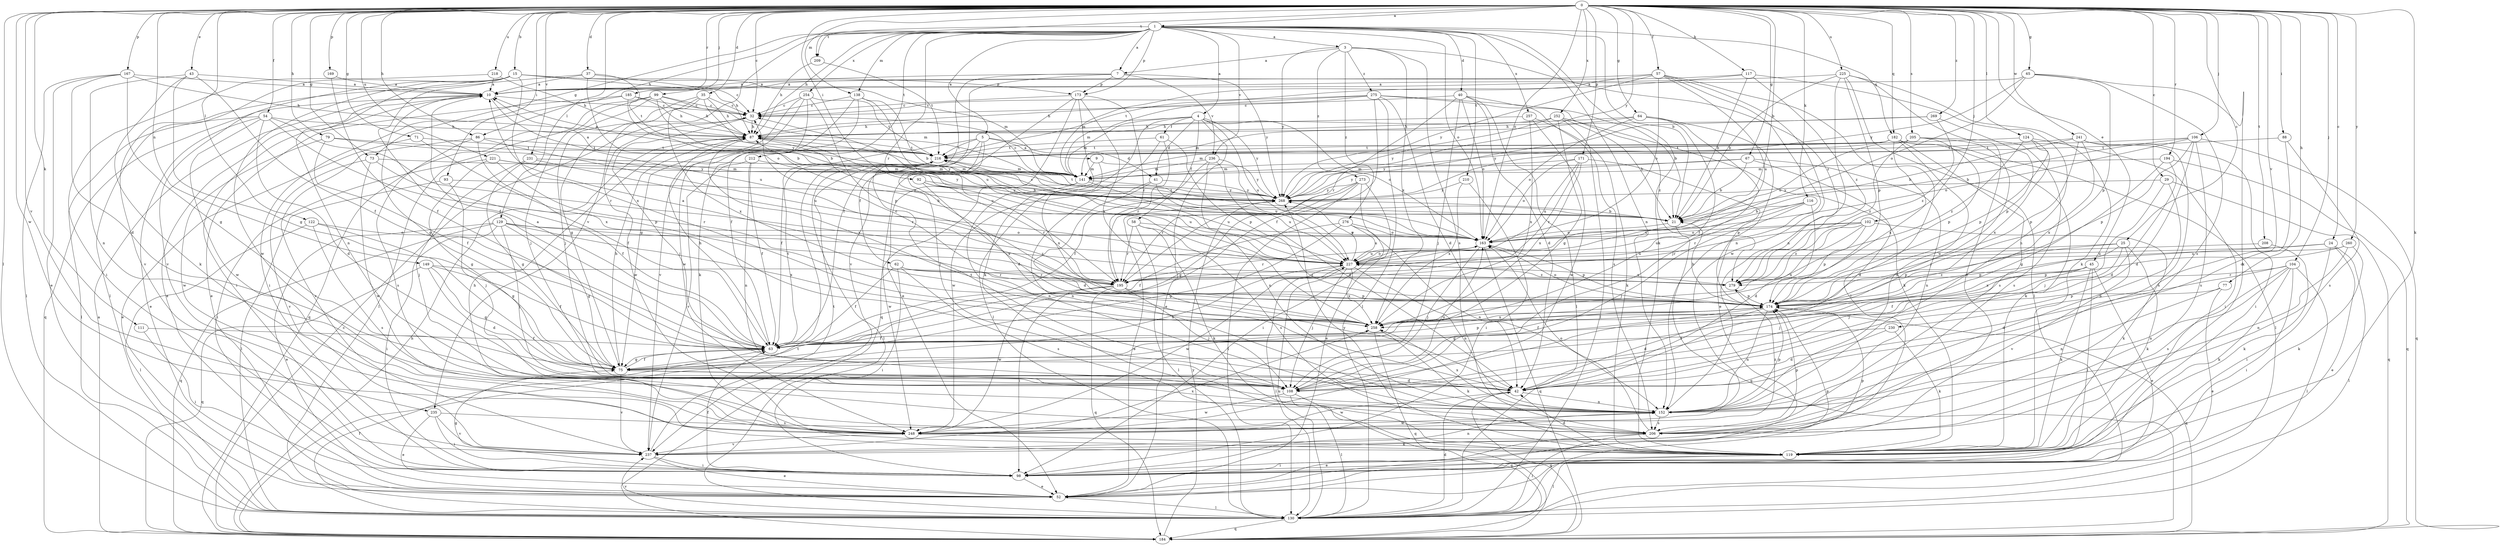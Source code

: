 strict digraph  {
0;
1;
3;
4;
5;
7;
9;
10;
15;
21;
24;
25;
29;
32;
35;
37;
40;
41;
42;
43;
45;
52;
54;
57;
58;
61;
62;
63;
64;
65;
67;
71;
73;
75;
77;
79;
86;
87;
88;
92;
93;
98;
99;
102;
104;
106;
108;
111;
116;
117;
119;
122;
124;
129;
130;
138;
141;
149;
152;
163;
167;
169;
171;
173;
174;
182;
184;
185;
194;
195;
205;
206;
208;
209;
210;
212;
216;
218;
221;
225;
227;
230;
231;
235;
236;
237;
241;
248;
252;
254;
257;
258;
260;
268;
269;
273;
275;
276;
279;
0 -> 1  [label=a];
0 -> 15  [label=b];
0 -> 21  [label=b];
0 -> 24  [label=c];
0 -> 25  [label=c];
0 -> 29  [label=c];
0 -> 32  [label=c];
0 -> 35  [label=d];
0 -> 37  [label=d];
0 -> 43  [label=e];
0 -> 45  [label=e];
0 -> 54  [label=f];
0 -> 57  [label=f];
0 -> 64  [label=g];
0 -> 65  [label=g];
0 -> 67  [label=g];
0 -> 71  [label=g];
0 -> 73  [label=g];
0 -> 77  [label=h];
0 -> 79  [label=h];
0 -> 86  [label=h];
0 -> 88  [label=i];
0 -> 92  [label=i];
0 -> 93  [label=i];
0 -> 99  [label=j];
0 -> 102  [label=j];
0 -> 104  [label=j];
0 -> 106  [label=j];
0 -> 111  [label=k];
0 -> 116  [label=k];
0 -> 117  [label=k];
0 -> 119  [label=k];
0 -> 122  [label=l];
0 -> 124  [label=l];
0 -> 129  [label=l];
0 -> 130  [label=l];
0 -> 138  [label=m];
0 -> 149  [label=n];
0 -> 163  [label=o];
0 -> 167  [label=p];
0 -> 169  [label=p];
0 -> 171  [label=p];
0 -> 182  [label=q];
0 -> 185  [label=r];
0 -> 194  [label=r];
0 -> 205  [label=s];
0 -> 208  [label=t];
0 -> 209  [label=t];
0 -> 218  [label=u];
0 -> 221  [label=u];
0 -> 225  [label=u];
0 -> 230  [label=v];
0 -> 231  [label=v];
0 -> 235  [label=v];
0 -> 241  [label=w];
0 -> 248  [label=w];
0 -> 252  [label=x];
0 -> 260  [label=y];
0 -> 268  [label=y];
0 -> 269  [label=z];
1 -> 3  [label=a];
1 -> 4  [label=a];
1 -> 5  [label=a];
1 -> 7  [label=a];
1 -> 21  [label=b];
1 -> 40  [label=d];
1 -> 73  [label=g];
1 -> 86  [label=h];
1 -> 87  [label=h];
1 -> 119  [label=k];
1 -> 138  [label=m];
1 -> 152  [label=n];
1 -> 163  [label=o];
1 -> 173  [label=p];
1 -> 182  [label=q];
1 -> 195  [label=r];
1 -> 209  [label=t];
1 -> 210  [label=t];
1 -> 212  [label=t];
1 -> 235  [label=v];
1 -> 236  [label=v];
1 -> 254  [label=x];
1 -> 257  [label=x];
3 -> 7  [label=a];
3 -> 206  [label=s];
3 -> 258  [label=x];
3 -> 268  [label=y];
3 -> 273  [label=z];
3 -> 275  [label=z];
3 -> 276  [label=z];
3 -> 279  [label=z];
4 -> 41  [label=d];
4 -> 52  [label=e];
4 -> 58  [label=f];
4 -> 61  [label=f];
4 -> 87  [label=h];
4 -> 130  [label=l];
4 -> 141  [label=m];
4 -> 163  [label=o];
4 -> 227  [label=u];
4 -> 268  [label=y];
5 -> 9  [label=a];
5 -> 41  [label=d];
5 -> 42  [label=d];
5 -> 62  [label=f];
5 -> 63  [label=f];
5 -> 108  [label=j];
5 -> 216  [label=t];
7 -> 10  [label=a];
7 -> 63  [label=f];
7 -> 173  [label=p];
7 -> 236  [label=v];
7 -> 237  [label=v];
7 -> 268  [label=y];
9 -> 141  [label=m];
9 -> 258  [label=x];
9 -> 268  [label=y];
10 -> 32  [label=c];
10 -> 52  [label=e];
10 -> 75  [label=g];
10 -> 98  [label=i];
10 -> 184  [label=q];
10 -> 227  [label=u];
15 -> 63  [label=f];
15 -> 87  [label=h];
15 -> 130  [label=l];
15 -> 141  [label=m];
15 -> 152  [label=n];
15 -> 173  [label=p];
15 -> 237  [label=v];
15 -> 248  [label=w];
15 -> 258  [label=x];
21 -> 163  [label=o];
21 -> 184  [label=q];
21 -> 216  [label=t];
24 -> 52  [label=e];
24 -> 98  [label=i];
24 -> 130  [label=l];
24 -> 174  [label=p];
24 -> 227  [label=u];
25 -> 108  [label=j];
25 -> 119  [label=k];
25 -> 174  [label=p];
25 -> 227  [label=u];
25 -> 237  [label=v];
25 -> 258  [label=x];
29 -> 108  [label=j];
29 -> 152  [label=n];
29 -> 184  [label=q];
29 -> 268  [label=y];
32 -> 87  [label=h];
32 -> 108  [label=j];
32 -> 248  [label=w];
35 -> 32  [label=c];
35 -> 75  [label=g];
35 -> 87  [label=h];
35 -> 108  [label=j];
35 -> 258  [label=x];
35 -> 268  [label=y];
37 -> 10  [label=a];
37 -> 32  [label=c];
37 -> 163  [label=o];
37 -> 216  [label=t];
37 -> 237  [label=v];
40 -> 32  [label=c];
40 -> 42  [label=d];
40 -> 108  [label=j];
40 -> 130  [label=l];
40 -> 163  [label=o];
40 -> 195  [label=r];
40 -> 206  [label=s];
41 -> 42  [label=d];
41 -> 152  [label=n];
41 -> 227  [label=u];
41 -> 268  [label=y];
42 -> 152  [label=n];
42 -> 184  [label=q];
42 -> 216  [label=t];
42 -> 248  [label=w];
43 -> 10  [label=a];
43 -> 63  [label=f];
43 -> 75  [label=g];
43 -> 119  [label=k];
43 -> 152  [label=n];
45 -> 52  [label=e];
45 -> 63  [label=f];
45 -> 98  [label=i];
45 -> 108  [label=j];
45 -> 119  [label=k];
45 -> 279  [label=z];
52 -> 130  [label=l];
54 -> 42  [label=d];
54 -> 52  [label=e];
54 -> 87  [label=h];
54 -> 130  [label=l];
54 -> 195  [label=r];
54 -> 248  [label=w];
54 -> 258  [label=x];
57 -> 10  [label=a];
57 -> 130  [label=l];
57 -> 141  [label=m];
57 -> 152  [label=n];
57 -> 163  [label=o];
57 -> 227  [label=u];
57 -> 248  [label=w];
57 -> 268  [label=y];
58 -> 119  [label=k];
58 -> 130  [label=l];
58 -> 163  [label=o];
58 -> 195  [label=r];
58 -> 206  [label=s];
61 -> 174  [label=p];
61 -> 195  [label=r];
61 -> 216  [label=t];
61 -> 248  [label=w];
62 -> 63  [label=f];
62 -> 98  [label=i];
62 -> 195  [label=r];
62 -> 206  [label=s];
62 -> 279  [label=z];
63 -> 10  [label=a];
63 -> 75  [label=g];
63 -> 87  [label=h];
63 -> 174  [label=p];
63 -> 216  [label=t];
64 -> 52  [label=e];
64 -> 63  [label=f];
64 -> 87  [label=h];
64 -> 108  [label=j];
64 -> 141  [label=m];
64 -> 163  [label=o];
65 -> 10  [label=a];
65 -> 119  [label=k];
65 -> 163  [label=o];
65 -> 174  [label=p];
65 -> 206  [label=s];
65 -> 268  [label=y];
67 -> 21  [label=b];
67 -> 42  [label=d];
67 -> 141  [label=m];
67 -> 152  [label=n];
67 -> 268  [label=y];
71 -> 52  [label=e];
71 -> 174  [label=p];
71 -> 216  [label=t];
73 -> 63  [label=f];
73 -> 141  [label=m];
73 -> 237  [label=v];
73 -> 248  [label=w];
75 -> 42  [label=d];
75 -> 63  [label=f];
75 -> 87  [label=h];
75 -> 108  [label=j];
75 -> 227  [label=u];
75 -> 237  [label=v];
77 -> 52  [label=e];
77 -> 152  [label=n];
77 -> 174  [label=p];
79 -> 63  [label=f];
79 -> 216  [label=t];
79 -> 248  [label=w];
79 -> 268  [label=y];
86 -> 63  [label=f];
86 -> 206  [label=s];
86 -> 216  [label=t];
86 -> 227  [label=u];
86 -> 237  [label=v];
87 -> 216  [label=t];
87 -> 227  [label=u];
87 -> 258  [label=x];
87 -> 268  [label=y];
88 -> 42  [label=d];
88 -> 206  [label=s];
88 -> 216  [label=t];
92 -> 195  [label=r];
92 -> 227  [label=u];
92 -> 258  [label=x];
92 -> 268  [label=y];
93 -> 108  [label=j];
93 -> 130  [label=l];
93 -> 268  [label=y];
98 -> 52  [label=e];
98 -> 63  [label=f];
98 -> 75  [label=g];
98 -> 174  [label=p];
99 -> 21  [label=b];
99 -> 32  [label=c];
99 -> 87  [label=h];
99 -> 108  [label=j];
99 -> 130  [label=l];
99 -> 141  [label=m];
99 -> 184  [label=q];
102 -> 119  [label=k];
102 -> 163  [label=o];
102 -> 174  [label=p];
102 -> 195  [label=r];
102 -> 227  [label=u];
102 -> 258  [label=x];
102 -> 279  [label=z];
104 -> 42  [label=d];
104 -> 98  [label=i];
104 -> 119  [label=k];
104 -> 130  [label=l];
104 -> 152  [label=n];
104 -> 195  [label=r];
104 -> 206  [label=s];
106 -> 21  [label=b];
106 -> 42  [label=d];
106 -> 163  [label=o];
106 -> 174  [label=p];
106 -> 184  [label=q];
106 -> 206  [label=s];
106 -> 216  [label=t];
108 -> 130  [label=l];
108 -> 163  [label=o];
108 -> 184  [label=q];
108 -> 248  [label=w];
111 -> 63  [label=f];
111 -> 98  [label=i];
116 -> 21  [label=b];
116 -> 42  [label=d];
116 -> 108  [label=j];
116 -> 195  [label=r];
116 -> 227  [label=u];
117 -> 10  [label=a];
117 -> 21  [label=b];
117 -> 152  [label=n];
117 -> 216  [label=t];
117 -> 279  [label=z];
119 -> 42  [label=d];
119 -> 98  [label=i];
119 -> 130  [label=l];
119 -> 268  [label=y];
122 -> 75  [label=g];
122 -> 130  [label=l];
122 -> 163  [label=o];
122 -> 206  [label=s];
124 -> 98  [label=i];
124 -> 174  [label=p];
124 -> 216  [label=t];
124 -> 258  [label=x];
124 -> 279  [label=z];
129 -> 52  [label=e];
129 -> 75  [label=g];
129 -> 98  [label=i];
129 -> 108  [label=j];
129 -> 163  [label=o];
129 -> 184  [label=q];
129 -> 258  [label=x];
129 -> 279  [label=z];
130 -> 42  [label=d];
130 -> 63  [label=f];
130 -> 184  [label=q];
130 -> 227  [label=u];
130 -> 237  [label=v];
138 -> 21  [label=b];
138 -> 32  [label=c];
138 -> 119  [label=k];
138 -> 227  [label=u];
138 -> 248  [label=w];
141 -> 10  [label=a];
141 -> 32  [label=c];
141 -> 152  [label=n];
141 -> 227  [label=u];
141 -> 248  [label=w];
141 -> 268  [label=y];
149 -> 42  [label=d];
149 -> 63  [label=f];
149 -> 75  [label=g];
149 -> 184  [label=q];
149 -> 195  [label=r];
152 -> 174  [label=p];
152 -> 206  [label=s];
152 -> 248  [label=w];
152 -> 258  [label=x];
163 -> 32  [label=c];
163 -> 87  [label=h];
163 -> 108  [label=j];
163 -> 174  [label=p];
163 -> 184  [label=q];
163 -> 195  [label=r];
163 -> 227  [label=u];
167 -> 10  [label=a];
167 -> 42  [label=d];
167 -> 52  [label=e];
167 -> 75  [label=g];
167 -> 87  [label=h];
167 -> 130  [label=l];
169 -> 10  [label=a];
169 -> 63  [label=f];
171 -> 141  [label=m];
171 -> 163  [label=o];
171 -> 174  [label=p];
171 -> 195  [label=r];
171 -> 227  [label=u];
171 -> 258  [label=x];
173 -> 32  [label=c];
173 -> 52  [label=e];
173 -> 119  [label=k];
173 -> 184  [label=q];
173 -> 195  [label=r];
173 -> 258  [label=x];
174 -> 10  [label=a];
174 -> 21  [label=b];
174 -> 32  [label=c];
174 -> 42  [label=d];
174 -> 63  [label=f];
174 -> 75  [label=g];
174 -> 152  [label=n];
174 -> 163  [label=o];
174 -> 184  [label=q];
174 -> 258  [label=x];
182 -> 119  [label=k];
182 -> 130  [label=l];
182 -> 141  [label=m];
182 -> 152  [label=n];
182 -> 206  [label=s];
182 -> 216  [label=t];
182 -> 258  [label=x];
182 -> 268  [label=y];
184 -> 10  [label=a];
184 -> 32  [label=c];
184 -> 87  [label=h];
184 -> 216  [label=t];
184 -> 268  [label=y];
185 -> 21  [label=b];
185 -> 32  [label=c];
185 -> 52  [label=e];
185 -> 87  [label=h];
185 -> 98  [label=i];
194 -> 42  [label=d];
194 -> 75  [label=g];
194 -> 141  [label=m];
194 -> 184  [label=q];
195 -> 98  [label=i];
195 -> 108  [label=j];
195 -> 174  [label=p];
195 -> 184  [label=q];
195 -> 248  [label=w];
205 -> 108  [label=j];
205 -> 163  [label=o];
205 -> 174  [label=p];
205 -> 206  [label=s];
205 -> 216  [label=t];
205 -> 279  [label=z];
206 -> 52  [label=e];
206 -> 130  [label=l];
206 -> 163  [label=o];
206 -> 174  [label=p];
208 -> 119  [label=k];
208 -> 227  [label=u];
209 -> 87  [label=h];
209 -> 216  [label=t];
210 -> 98  [label=i];
210 -> 258  [label=x];
210 -> 268  [label=y];
212 -> 63  [label=f];
212 -> 141  [label=m];
212 -> 152  [label=n];
212 -> 237  [label=v];
216 -> 10  [label=a];
216 -> 130  [label=l];
216 -> 141  [label=m];
218 -> 10  [label=a];
218 -> 87  [label=h];
218 -> 98  [label=i];
221 -> 75  [label=g];
221 -> 98  [label=i];
221 -> 141  [label=m];
221 -> 195  [label=r];
221 -> 268  [label=y];
225 -> 10  [label=a];
225 -> 21  [label=b];
225 -> 98  [label=i];
225 -> 119  [label=k];
225 -> 130  [label=l];
225 -> 152  [label=n];
225 -> 174  [label=p];
227 -> 87  [label=h];
227 -> 108  [label=j];
227 -> 130  [label=l];
227 -> 152  [label=n];
227 -> 163  [label=o];
227 -> 248  [label=w];
227 -> 258  [label=x];
227 -> 268  [label=y];
227 -> 279  [label=z];
230 -> 42  [label=d];
230 -> 63  [label=f];
230 -> 119  [label=k];
231 -> 75  [label=g];
231 -> 108  [label=j];
231 -> 141  [label=m];
231 -> 195  [label=r];
235 -> 52  [label=e];
235 -> 98  [label=i];
235 -> 206  [label=s];
235 -> 237  [label=v];
236 -> 42  [label=d];
236 -> 63  [label=f];
236 -> 141  [label=m];
236 -> 152  [label=n];
236 -> 227  [label=u];
237 -> 52  [label=e];
237 -> 98  [label=i];
237 -> 152  [label=n];
237 -> 174  [label=p];
237 -> 216  [label=t];
237 -> 258  [label=x];
241 -> 21  [label=b];
241 -> 98  [label=i];
241 -> 174  [label=p];
241 -> 206  [label=s];
241 -> 216  [label=t];
241 -> 258  [label=x];
248 -> 87  [label=h];
248 -> 119  [label=k];
248 -> 237  [label=v];
248 -> 279  [label=z];
252 -> 21  [label=b];
252 -> 75  [label=g];
252 -> 87  [label=h];
252 -> 119  [label=k];
252 -> 130  [label=l];
252 -> 268  [label=y];
254 -> 32  [label=c];
254 -> 63  [label=f];
254 -> 75  [label=g];
254 -> 174  [label=p];
254 -> 216  [label=t];
254 -> 237  [label=v];
257 -> 87  [label=h];
257 -> 119  [label=k];
257 -> 248  [label=w];
257 -> 258  [label=x];
258 -> 63  [label=f];
258 -> 119  [label=k];
258 -> 184  [label=q];
260 -> 119  [label=k];
260 -> 152  [label=n];
260 -> 174  [label=p];
260 -> 227  [label=u];
268 -> 21  [label=b];
268 -> 52  [label=e];
268 -> 216  [label=t];
269 -> 87  [label=h];
269 -> 174  [label=p];
269 -> 268  [label=y];
269 -> 279  [label=z];
273 -> 52  [label=e];
273 -> 75  [label=g];
273 -> 98  [label=i];
273 -> 130  [label=l];
273 -> 195  [label=r];
273 -> 268  [label=y];
275 -> 21  [label=b];
275 -> 32  [label=c];
275 -> 42  [label=d];
275 -> 63  [label=f];
275 -> 87  [label=h];
275 -> 130  [label=l];
275 -> 141  [label=m];
275 -> 279  [label=z];
276 -> 63  [label=f];
276 -> 75  [label=g];
276 -> 152  [label=n];
276 -> 163  [label=o];
276 -> 227  [label=u];
279 -> 174  [label=p];
279 -> 227  [label=u];
}

